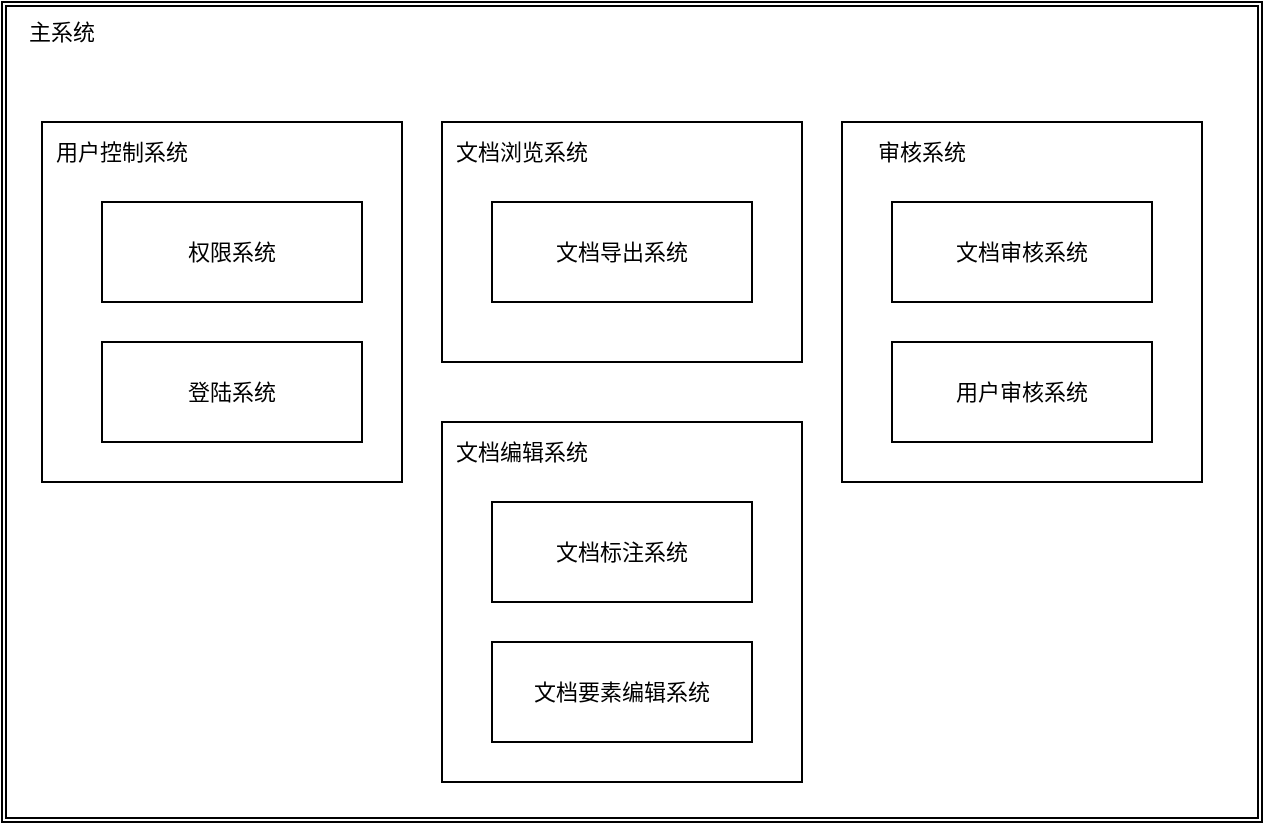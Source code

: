 <mxfile version="21.3.8" type="github">
  <diagram name="第 1 页" id="Bznfu1arrX02BXHllQrz">
    <mxGraphModel dx="603" dy="763" grid="1" gridSize="10" guides="1" tooltips="1" connect="1" arrows="1" fold="1" page="1" pageScale="1" pageWidth="827" pageHeight="1169" math="0" shadow="0">
      <root>
        <mxCell id="0" />
        <mxCell id="1" parent="0" />
        <mxCell id="Pei-o6tDRzHbzzABG9yQ-65" value="" style="shape=ext;double=1;rounded=0;whiteSpace=wrap;html=1;fontFamily=Helvetica;fontSize=11;fontColor=default;" vertex="1" parent="1">
          <mxGeometry x="870" y="40" width="630" height="410" as="geometry" />
        </mxCell>
        <mxCell id="Pei-o6tDRzHbzzABG9yQ-66" value="主系统" style="text;strokeColor=none;align=center;fillColor=none;html=1;verticalAlign=middle;whiteSpace=wrap;rounded=0;fontSize=11;fontFamily=Helvetica;fontColor=default;" vertex="1" parent="1">
          <mxGeometry x="870" y="40" width="60" height="30" as="geometry" />
        </mxCell>
        <mxCell id="Pei-o6tDRzHbzzABG9yQ-67" value="" style="html=1;whiteSpace=wrap;fontFamily=Helvetica;fontSize=11;fontColor=default;" vertex="1" parent="1">
          <mxGeometry x="890" y="100" width="180" height="180" as="geometry" />
        </mxCell>
        <mxCell id="Pei-o6tDRzHbzzABG9yQ-68" value="" style="html=1;whiteSpace=wrap;fontFamily=Helvetica;fontSize=11;fontColor=default;" vertex="1" parent="1">
          <mxGeometry x="1090" y="100" width="180" height="120" as="geometry" />
        </mxCell>
        <mxCell id="Pei-o6tDRzHbzzABG9yQ-69" value="用户控制系统" style="text;strokeColor=none;align=center;fillColor=none;html=1;verticalAlign=middle;whiteSpace=wrap;rounded=0;fontSize=11;fontFamily=Helvetica;fontColor=default;" vertex="1" parent="1">
          <mxGeometry x="890" y="100" width="80" height="30" as="geometry" />
        </mxCell>
        <mxCell id="Pei-o6tDRzHbzzABG9yQ-70" value="文档浏览系统" style="text;strokeColor=none;align=center;fillColor=none;html=1;verticalAlign=middle;whiteSpace=wrap;rounded=0;fontSize=11;fontFamily=Helvetica;fontColor=default;" vertex="1" parent="1">
          <mxGeometry x="1090" y="100" width="80" height="30" as="geometry" />
        </mxCell>
        <mxCell id="Pei-o6tDRzHbzzABG9yQ-71" value="权限系统" style="html=1;whiteSpace=wrap;fontFamily=Helvetica;fontSize=11;fontColor=default;" vertex="1" parent="1">
          <mxGeometry x="920" y="140" width="130" height="50" as="geometry" />
        </mxCell>
        <mxCell id="Pei-o6tDRzHbzzABG9yQ-72" value="登陆系统" style="html=1;whiteSpace=wrap;fontFamily=Helvetica;fontSize=11;fontColor=default;" vertex="1" parent="1">
          <mxGeometry x="920" y="210" width="130" height="50" as="geometry" />
        </mxCell>
        <mxCell id="Pei-o6tDRzHbzzABG9yQ-75" value="文档导出系统" style="html=1;whiteSpace=wrap;fontFamily=Helvetica;fontSize=11;fontColor=default;" vertex="1" parent="1">
          <mxGeometry x="1115" y="140" width="130" height="50" as="geometry" />
        </mxCell>
        <mxCell id="Pei-o6tDRzHbzzABG9yQ-77" value="" style="html=1;whiteSpace=wrap;fontFamily=Helvetica;fontSize=11;fontColor=default;" vertex="1" parent="1">
          <mxGeometry x="1290" y="100" width="180" height="180" as="geometry" />
        </mxCell>
        <mxCell id="Pei-o6tDRzHbzzABG9yQ-76" value="用户审核系统" style="html=1;whiteSpace=wrap;fontFamily=Helvetica;fontSize=11;fontColor=default;" vertex="1" parent="1">
          <mxGeometry x="1315" y="210" width="130" height="50" as="geometry" />
        </mxCell>
        <mxCell id="Pei-o6tDRzHbzzABG9yQ-78" value="审核系统" style="text;strokeColor=none;align=center;fillColor=none;html=1;verticalAlign=middle;whiteSpace=wrap;rounded=0;fontSize=11;fontFamily=Helvetica;fontColor=default;" vertex="1" parent="1">
          <mxGeometry x="1290" y="100" width="80" height="30" as="geometry" />
        </mxCell>
        <mxCell id="Pei-o6tDRzHbzzABG9yQ-79" value="文档审核系统" style="html=1;whiteSpace=wrap;fontFamily=Helvetica;fontSize=11;fontColor=default;" vertex="1" parent="1">
          <mxGeometry x="1315" y="140" width="130" height="50" as="geometry" />
        </mxCell>
        <mxCell id="Pei-o6tDRzHbzzABG9yQ-80" value="" style="html=1;whiteSpace=wrap;fontFamily=Helvetica;fontSize=11;fontColor=default;" vertex="1" parent="1">
          <mxGeometry x="1090" y="250" width="180" height="180" as="geometry" />
        </mxCell>
        <mxCell id="Pei-o6tDRzHbzzABG9yQ-81" value="文档编辑系统" style="text;strokeColor=none;align=center;fillColor=none;html=1;verticalAlign=middle;whiteSpace=wrap;rounded=0;fontSize=11;fontFamily=Helvetica;fontColor=default;" vertex="1" parent="1">
          <mxGeometry x="1090" y="250" width="80" height="30" as="geometry" />
        </mxCell>
        <mxCell id="Pei-o6tDRzHbzzABG9yQ-74" value="文档标注系统" style="html=1;whiteSpace=wrap;fontFamily=Helvetica;fontSize=11;fontColor=default;" vertex="1" parent="1">
          <mxGeometry x="1115" y="290" width="130" height="50" as="geometry" />
        </mxCell>
        <mxCell id="Pei-o6tDRzHbzzABG9yQ-82" value="文档要素编辑系统" style="html=1;whiteSpace=wrap;fontFamily=Helvetica;fontSize=11;fontColor=default;" vertex="1" parent="1">
          <mxGeometry x="1115" y="360" width="130" height="50" as="geometry" />
        </mxCell>
      </root>
    </mxGraphModel>
  </diagram>
</mxfile>
